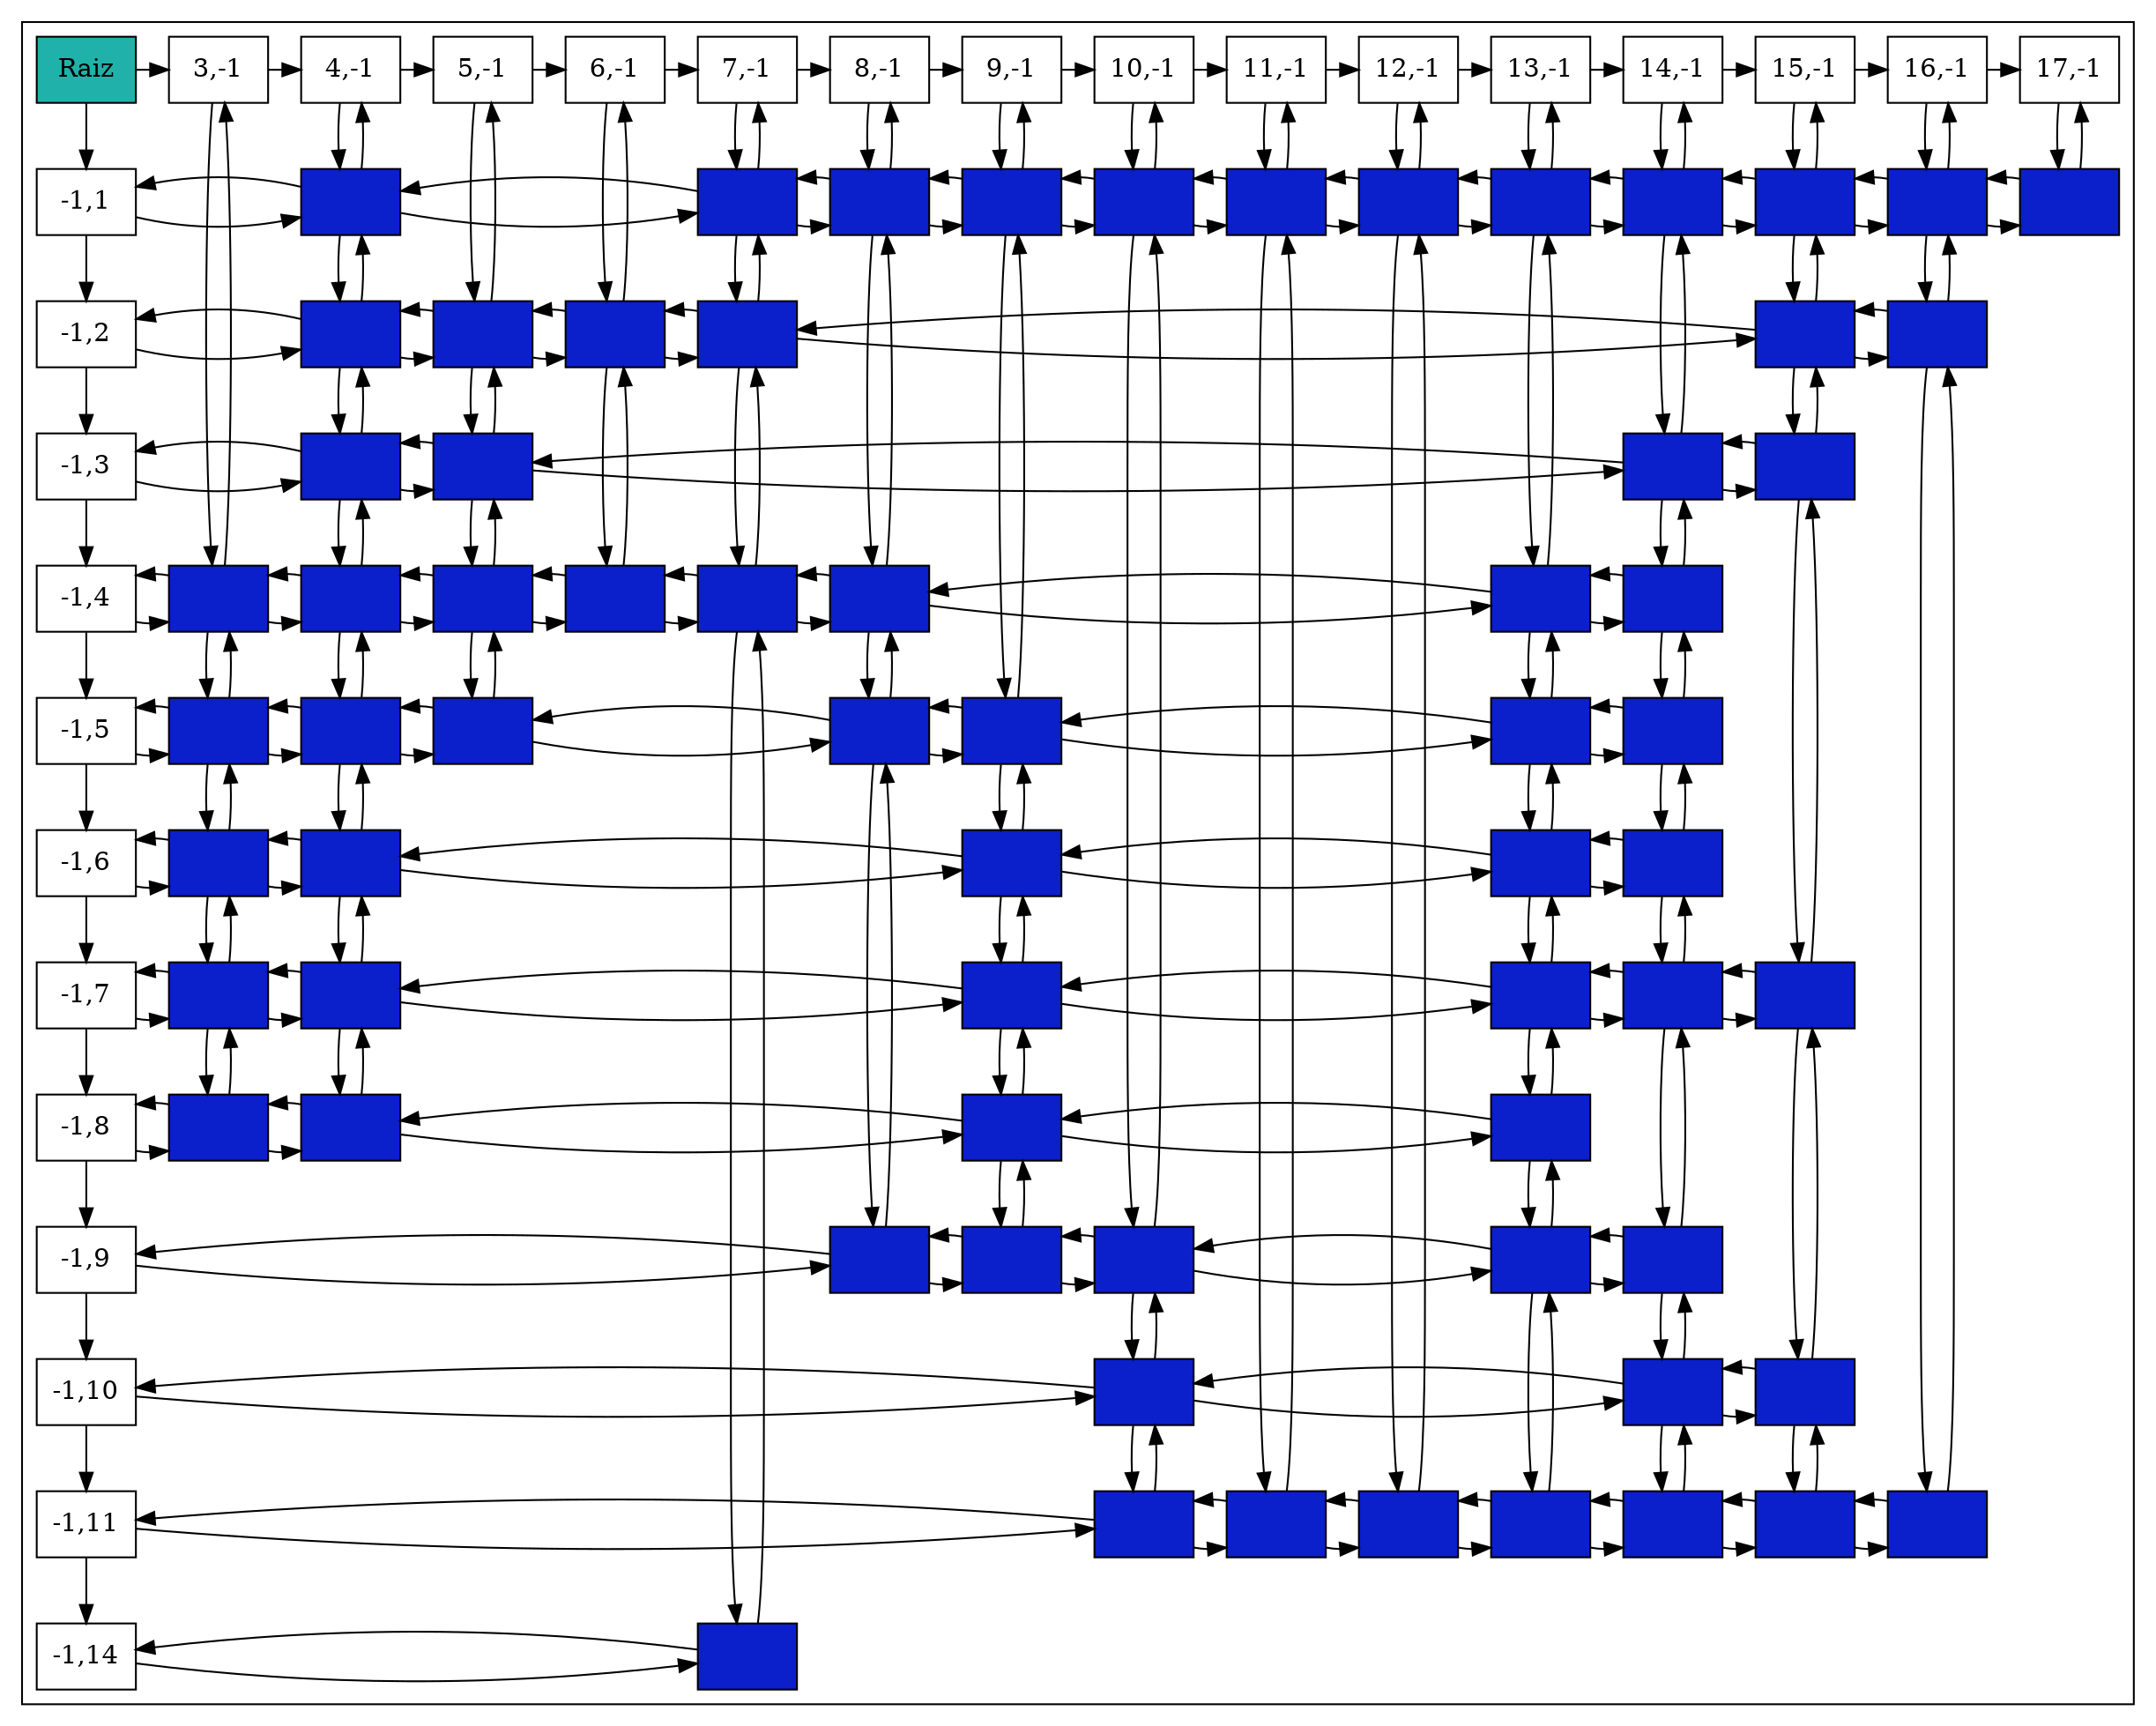 digraph G {
node[shape=box style=filled];
subgraph cluster_0{
NodoRaiz[label="Raiz" fillcolor=lightseagreen]
Nodo6445899[fillcolor=white label="-1,1" group=1];
Nodo518194345[fillcolor=white label="-1,2" group=1];
Nodo910776535[fillcolor=white label="-1,3" group=1];
Nodo852422993[fillcolor=white label="-1,4" group=1];
Nodo551836736[fillcolor=white label="-1,5" group=1];
Nodo639947449[fillcolor=white label="-1,6" group=1];
Nodo1515698506[fillcolor=white label="-1,7" group=1];
Nodo534159144[fillcolor=white label="-1,8" group=1];
Nodo500352718[fillcolor=white label="-1,9" group=1];
Nodo493055703[fillcolor=white label="-1,10" group=1];
Nodo2056853976[fillcolor=white label="-1,11" group=1];
Nodo1360914044[fillcolor=white label="-1,14" group=1];
Nodo1517465127[fillcolor=white label="3,-1" group=5];
Nodo1549887080[fillcolor=white label="4,-1" group=6];
Nodo1854202853[fillcolor=white label="5,-1" group=7];
Nodo1351931471[fillcolor=white label="6,-1" group=8];
Nodo525883884[fillcolor=white label="7,-1" group=9];
Nodo1214066249[fillcolor=white label="8,-1" group=10];
Nodo17790828[fillcolor=white label="9,-1" group=11];
Nodo2002775980[fillcolor=white label="10,-1" group=12];
Nodo706043794[fillcolor=white label="11,-1" group=13];
Nodo194712575[fillcolor=white label="12,-1" group=14];
Nodo1909826039[fillcolor=white label="13,-1" group=15];
Nodo2046755566[fillcolor=white label="14,-1" group=16];
Nodo2039884684[fillcolor=white label="15,-1" group=17];
Nodo717347754[fillcolor=white label="16,-1" group=18];
Nodo1992756508[fillcolor=white label="17,-1" group=19];
Nodo6445899->Nodo518194345;
Nodo518194345->Nodo910776535;
Nodo910776535->Nodo852422993;
Nodo852422993->Nodo551836736;
Nodo551836736->Nodo639947449;
Nodo639947449->Nodo1515698506;
Nodo1515698506->Nodo534159144;
Nodo534159144->Nodo500352718;
Nodo500352718->Nodo493055703;
Nodo493055703->Nodo2056853976;
Nodo2056853976->Nodo1360914044;
Nodo1517465127->Nodo1549887080
Nodo1549887080->Nodo1854202853
Nodo1854202853->Nodo1351931471
Nodo1351931471->Nodo525883884
Nodo525883884->Nodo1214066249
Nodo1214066249->Nodo17790828
Nodo17790828->Nodo2002775980
Nodo2002775980->Nodo706043794
Nodo706043794->Nodo194712575
Nodo194712575->Nodo1909826039
Nodo1909826039->Nodo2046755566
Nodo2046755566->Nodo2039884684
Nodo2039884684->Nodo717347754
Nodo717347754->Nodo1992756508
NodoRaiz->Nodo6445899;
NodoRaiz->Nodo1517465127;
{rank=same;NodoRaiz;Nodo1517465127;Nodo1549887080;Nodo1854202853;Nodo1351931471;Nodo525883884;Nodo1214066249;Nodo17790828;Nodo2002775980;Nodo706043794;Nodo194712575;Nodo1909826039;Nodo2046755566;Nodo2039884684;Nodo717347754;Nodo1992756508}
Nodo1059849834[label="" fillcolor="#0B1FCB"group=6];
Nodo1452470402[label="" fillcolor="#0B1FCB"group=9];
Nodo156410732[label="" fillcolor="#0B1FCB"group=10];
Nodo911013150[label="" fillcolor="#0B1FCB"group=11];
Nodo1308295253[label="" fillcolor="#0B1FCB"group=12];
Nodo212664200[label="" fillcolor="#0B1FCB"group=13];
Nodo276395186[label="" fillcolor="#0B1FCB"group=14];
Nodo1095534502[label="" fillcolor="#0B1FCB"group=15];
Nodo1411440242[label="" fillcolor="#0B1FCB"group=16];
Nodo1058745281[label="" fillcolor="#0B1FCB"group=17];
Nodo1687946356[label="" fillcolor="#0B1FCB"group=18];
Nodo1103683318[label="" fillcolor="#0B1FCB"group=19];
Nodo331963379[label="" fillcolor="#0B1FCB"group=6];
Nodo462718638[label="" fillcolor="#0B1FCB"group=7];
Nodo1433782061[label="" fillcolor="#0B1FCB"group=8];
Nodo1978285928[label="" fillcolor="#0B1FCB"group=9];
Nodo1106692610[label="" fillcolor="#0B1FCB"group=17];
Nodo1678221639[label="" fillcolor="#0B1FCB"group=18];
Nodo809906324[label="" fillcolor="#0B1FCB"group=6];
Nodo255682874[label="" fillcolor="#0B1FCB"group=7];
Nodo1415410493[label="" fillcolor="#0B1FCB"group=16];
Nodo553372149[label="" fillcolor="#0B1FCB"group=17];
Nodo2007931224[label="" fillcolor="#0B1FCB"group=5];
Nodo1556048093[label="" fillcolor="#0B1FCB"group=6];
Nodo966560435[label="" fillcolor="#0B1FCB"group=7];
Nodo2020344837[label="" fillcolor="#0B1FCB"group=8];
Nodo557359062[label="" fillcolor="#0B1FCB"group=9];
Nodo1901144581[label="" fillcolor="#0B1FCB"group=10];
Nodo1318277339[label="" fillcolor="#0B1FCB"group=15];
Nodo1205225492[label="" fillcolor="#0B1FCB"group=16];
Nodo2088538870[label="" fillcolor="#0B1FCB"group=5];
Nodo568874712[label="" fillcolor="#0B1FCB"group=6];
Nodo1418411033[label="" fillcolor="#0B1FCB"group=7];
Nodo1064983[label="" fillcolor="#0B1FCB"group=10];
Nodo1995011511[label="" fillcolor="#0B1FCB"group=11];
Nodo1672317019[label="" fillcolor="#0B1FCB"group=15];
Nodo1858800579[label="" fillcolor="#0B1FCB"group=16];
Nodo1786433975[label="" fillcolor="#0B1FCB"group=5];
Nodo1760044055[label="" fillcolor="#0B1FCB"group=6];
Nodo1370164256[label="" fillcolor="#0B1FCB"group=11];
Nodo1835047115[label="" fillcolor="#0B1FCB"group=15];
Nodo1149354476[label="" fillcolor="#0B1FCB"group=16];
Nodo1729785827[label="" fillcolor="#0B1FCB"group=5];
Nodo1859761452[label="" fillcolor="#0B1FCB"group=6];
Nodo118935292[label="" fillcolor="#0B1FCB"group=11];
Nodo1305669971[label="" fillcolor="#0B1FCB"group=15];
Nodo2038692477[label="" fillcolor="#0B1FCB"group=16];
Nodo1529012431[label="" fillcolor="#0B1FCB"group=17];
Nodo1523597492[label="" fillcolor="#0B1FCB"group=5];
Nodo1803555900[label="" fillcolor="#0B1FCB"group=6];
Nodo830617718[label="" fillcolor="#0B1FCB"group=11];
Nodo1463053353[label="" fillcolor="#0B1FCB"group=15];
Nodo1737004545[label="" fillcolor="#0B1FCB"group=10];
Nodo1150440148[label="" fillcolor="#0B1FCB"group=11];
Nodo799456858[label="" fillcolor="#0B1FCB"group=12];
Nodo808659787[label="" fillcolor="#0B1FCB"group=15];
Nodo263803803[label="" fillcolor="#0B1FCB"group=16];
Nodo1976800093[label="" fillcolor="#0B1FCB"group=12];
Nodo1530364798[label="" fillcolor="#0B1FCB"group=16];
Nodo1685292964[label="" fillcolor="#0B1FCB"group=17];
Nodo1920434720[label="" fillcolor="#0B1FCB"group=12];
Nodo194233785[label="" fillcolor="#0B1FCB"group=13];
Nodo1936381900[label="" fillcolor="#0B1FCB"group=14];
Nodo233141476[label="" fillcolor="#0B1FCB"group=15];
Nodo467119688[label="" fillcolor="#0B1FCB"group=16];
Nodo1035189122[label="" fillcolor="#0B1FCB"group=17];
Nodo1156251753[label="" fillcolor="#0B1FCB"group=18];
Nodo417565407[label="" fillcolor="#0B1FCB"group=9];
{rank=same}
Nodo6445899->Nodo1059849834;
Nodo6445899->Nodo1059849834[dir=back];
Nodo1059849834->Nodo1452470402;
Nodo1059849834->Nodo1452470402[dir=back];
Nodo1452470402->Nodo156410732;
Nodo1452470402->Nodo156410732[dir=back];
Nodo156410732->Nodo911013150;
Nodo156410732->Nodo911013150[dir=back];
Nodo911013150->Nodo1308295253;
Nodo911013150->Nodo1308295253[dir=back];
Nodo1308295253->Nodo212664200;
Nodo1308295253->Nodo212664200[dir=back];
Nodo212664200->Nodo276395186;
Nodo212664200->Nodo276395186[dir=back];
Nodo276395186->Nodo1095534502;
Nodo276395186->Nodo1095534502[dir=back];
Nodo1095534502->Nodo1411440242;
Nodo1095534502->Nodo1411440242[dir=back];
Nodo1411440242->Nodo1058745281;
Nodo1411440242->Nodo1058745281[dir=back];
Nodo1058745281->Nodo1687946356;
Nodo1058745281->Nodo1687946356[dir=back];
Nodo1687946356->Nodo1103683318;
Nodo1687946356->Nodo1103683318[dir=back];
{rank=same;Nodo6445899;Nodo1059849834;Nodo1452470402;Nodo156410732;Nodo911013150;Nodo1308295253;Nodo212664200;Nodo276395186;Nodo1095534502;Nodo1411440242;Nodo1058745281;Nodo1687946356;Nodo1103683318}
Nodo518194345->Nodo331963379;
Nodo518194345->Nodo331963379[dir=back];
Nodo331963379->Nodo462718638;
Nodo331963379->Nodo462718638[dir=back];
Nodo462718638->Nodo1433782061;
Nodo462718638->Nodo1433782061[dir=back];
Nodo1433782061->Nodo1978285928;
Nodo1433782061->Nodo1978285928[dir=back];
Nodo1978285928->Nodo1106692610;
Nodo1978285928->Nodo1106692610[dir=back];
Nodo1106692610->Nodo1678221639;
Nodo1106692610->Nodo1678221639[dir=back];
{rank=same;Nodo518194345;Nodo331963379;Nodo462718638;Nodo1433782061;Nodo1978285928;Nodo1106692610;Nodo1678221639}
Nodo910776535->Nodo809906324;
Nodo910776535->Nodo809906324[dir=back];
Nodo809906324->Nodo255682874;
Nodo809906324->Nodo255682874[dir=back];
Nodo255682874->Nodo1415410493;
Nodo255682874->Nodo1415410493[dir=back];
Nodo1415410493->Nodo553372149;
Nodo1415410493->Nodo553372149[dir=back];
{rank=same;Nodo910776535;Nodo809906324;Nodo255682874;Nodo1415410493;Nodo553372149}
Nodo852422993->Nodo2007931224;
Nodo852422993->Nodo2007931224[dir=back];
Nodo2007931224->Nodo1556048093;
Nodo2007931224->Nodo1556048093[dir=back];
Nodo1556048093->Nodo966560435;
Nodo1556048093->Nodo966560435[dir=back];
Nodo966560435->Nodo2020344837;
Nodo966560435->Nodo2020344837[dir=back];
Nodo2020344837->Nodo557359062;
Nodo2020344837->Nodo557359062[dir=back];
Nodo557359062->Nodo1901144581;
Nodo557359062->Nodo1901144581[dir=back];
Nodo1901144581->Nodo1318277339;
Nodo1901144581->Nodo1318277339[dir=back];
Nodo1318277339->Nodo1205225492;
Nodo1318277339->Nodo1205225492[dir=back];
{rank=same;Nodo852422993;Nodo2007931224;Nodo1556048093;Nodo966560435;Nodo2020344837;Nodo557359062;Nodo1901144581;Nodo1318277339;Nodo1205225492}
Nodo551836736->Nodo2088538870;
Nodo551836736->Nodo2088538870[dir=back];
Nodo2088538870->Nodo568874712;
Nodo2088538870->Nodo568874712[dir=back];
Nodo568874712->Nodo1418411033;
Nodo568874712->Nodo1418411033[dir=back];
Nodo1418411033->Nodo1064983;
Nodo1418411033->Nodo1064983[dir=back];
Nodo1064983->Nodo1995011511;
Nodo1064983->Nodo1995011511[dir=back];
Nodo1995011511->Nodo1672317019;
Nodo1995011511->Nodo1672317019[dir=back];
Nodo1672317019->Nodo1858800579;
Nodo1672317019->Nodo1858800579[dir=back];
{rank=same;Nodo551836736;Nodo2088538870;Nodo568874712;Nodo1418411033;Nodo1064983;Nodo1995011511;Nodo1672317019;Nodo1858800579}
Nodo639947449->Nodo1786433975;
Nodo639947449->Nodo1786433975[dir=back];
Nodo1786433975->Nodo1760044055;
Nodo1786433975->Nodo1760044055[dir=back];
Nodo1760044055->Nodo1370164256;
Nodo1760044055->Nodo1370164256[dir=back];
Nodo1370164256->Nodo1835047115;
Nodo1370164256->Nodo1835047115[dir=back];
Nodo1835047115->Nodo1149354476;
Nodo1835047115->Nodo1149354476[dir=back];
{rank=same;Nodo639947449;Nodo1786433975;Nodo1760044055;Nodo1370164256;Nodo1835047115;Nodo1149354476}
Nodo1515698506->Nodo1729785827;
Nodo1515698506->Nodo1729785827[dir=back];
Nodo1729785827->Nodo1859761452;
Nodo1729785827->Nodo1859761452[dir=back];
Nodo1859761452->Nodo118935292;
Nodo1859761452->Nodo118935292[dir=back];
Nodo118935292->Nodo1305669971;
Nodo118935292->Nodo1305669971[dir=back];
Nodo1305669971->Nodo2038692477;
Nodo1305669971->Nodo2038692477[dir=back];
Nodo2038692477->Nodo1529012431;
Nodo2038692477->Nodo1529012431[dir=back];
{rank=same;Nodo1515698506;Nodo1729785827;Nodo1859761452;Nodo118935292;Nodo1305669971;Nodo2038692477;Nodo1529012431}
Nodo534159144->Nodo1523597492;
Nodo534159144->Nodo1523597492[dir=back];
Nodo1523597492->Nodo1803555900;
Nodo1523597492->Nodo1803555900[dir=back];
Nodo1803555900->Nodo830617718;
Nodo1803555900->Nodo830617718[dir=back];
Nodo830617718->Nodo1463053353;
Nodo830617718->Nodo1463053353[dir=back];
{rank=same;Nodo534159144;Nodo1523597492;Nodo1803555900;Nodo830617718;Nodo1463053353}
Nodo500352718->Nodo1737004545;
Nodo500352718->Nodo1737004545[dir=back];
Nodo1737004545->Nodo1150440148;
Nodo1737004545->Nodo1150440148[dir=back];
Nodo1150440148->Nodo799456858;
Nodo1150440148->Nodo799456858[dir=back];
Nodo799456858->Nodo808659787;
Nodo799456858->Nodo808659787[dir=back];
Nodo808659787->Nodo263803803;
Nodo808659787->Nodo263803803[dir=back];
{rank=same;Nodo500352718;Nodo1737004545;Nodo1150440148;Nodo799456858;Nodo808659787;Nodo263803803}
Nodo493055703->Nodo1976800093;
Nodo493055703->Nodo1976800093[dir=back];
Nodo1976800093->Nodo1530364798;
Nodo1976800093->Nodo1530364798[dir=back];
Nodo1530364798->Nodo1685292964;
Nodo1530364798->Nodo1685292964[dir=back];
{rank=same;Nodo493055703;Nodo1976800093;Nodo1530364798;Nodo1685292964}
Nodo2056853976->Nodo1920434720;
Nodo2056853976->Nodo1920434720[dir=back];
Nodo1920434720->Nodo194233785;
Nodo1920434720->Nodo194233785[dir=back];
Nodo194233785->Nodo1936381900;
Nodo194233785->Nodo1936381900[dir=back];
Nodo1936381900->Nodo233141476;
Nodo1936381900->Nodo233141476[dir=back];
Nodo233141476->Nodo467119688;
Nodo233141476->Nodo467119688[dir=back];
Nodo467119688->Nodo1035189122;
Nodo467119688->Nodo1035189122[dir=back];
Nodo1035189122->Nodo1156251753;
Nodo1035189122->Nodo1156251753[dir=back];
{rank=same;Nodo2056853976;Nodo1920434720;Nodo194233785;Nodo1936381900;Nodo233141476;Nodo467119688;Nodo1035189122;Nodo1156251753}
Nodo1360914044->Nodo417565407;
Nodo1360914044->Nodo417565407[dir=back];
{rank=same;Nodo1360914044;Nodo417565407}
Nodo1517465127->Nodo2007931224;
Nodo1517465127->Nodo2007931224[dir=back];
Nodo1549887080->Nodo1059849834;
Nodo1549887080->Nodo1059849834[dir=back];
Nodo1854202853->Nodo462718638;
Nodo1854202853->Nodo462718638[dir=back];
Nodo1351931471->Nodo1433782061;
Nodo1351931471->Nodo1433782061[dir=back];
Nodo525883884->Nodo1452470402;
Nodo525883884->Nodo1452470402[dir=back];
Nodo1214066249->Nodo156410732;
Nodo1214066249->Nodo156410732[dir=back];
Nodo17790828->Nodo911013150;
Nodo17790828->Nodo911013150[dir=back];
Nodo2002775980->Nodo1308295253;
Nodo2002775980->Nodo1308295253[dir=back];
Nodo706043794->Nodo212664200;
Nodo706043794->Nodo212664200[dir=back];
Nodo194712575->Nodo276395186;
Nodo194712575->Nodo276395186[dir=back];
Nodo1909826039->Nodo1095534502;
Nodo1909826039->Nodo1095534502[dir=back];
Nodo2046755566->Nodo1411440242;
Nodo2046755566->Nodo1411440242[dir=back];
Nodo2039884684->Nodo1058745281;
Nodo2039884684->Nodo1058745281[dir=back];
Nodo717347754->Nodo1687946356;
Nodo717347754->Nodo1687946356[dir=back];
Nodo1992756508->Nodo1103683318;
Nodo1992756508->Nodo1103683318[dir=back];
Nodo1059849834->Nodo331963379;
Nodo1059849834->Nodo331963379[dir=back];
Nodo1452470402->Nodo1978285928;
Nodo1452470402->Nodo1978285928[dir=back];
Nodo156410732->Nodo1901144581;
Nodo156410732->Nodo1901144581[dir=back];
Nodo911013150->Nodo1995011511;
Nodo911013150->Nodo1995011511[dir=back];
Nodo1308295253->Nodo799456858;
Nodo1308295253->Nodo799456858[dir=back];
Nodo212664200->Nodo194233785;
Nodo212664200->Nodo194233785[dir=back];
Nodo276395186->Nodo1936381900;
Nodo276395186->Nodo1936381900[dir=back];
Nodo1095534502->Nodo1318277339;
Nodo1095534502->Nodo1318277339[dir=back];
Nodo1411440242->Nodo1415410493;
Nodo1411440242->Nodo1415410493[dir=back];
Nodo1058745281->Nodo1106692610;
Nodo1058745281->Nodo1106692610[dir=back];
Nodo1687946356->Nodo1678221639;
Nodo1687946356->Nodo1678221639[dir=back];
Nodo331963379->Nodo809906324;
Nodo331963379->Nodo809906324[dir=back];
Nodo462718638->Nodo255682874;
Nodo462718638->Nodo255682874[dir=back];
Nodo1433782061->Nodo2020344837;
Nodo1433782061->Nodo2020344837[dir=back];
Nodo1978285928->Nodo557359062;
Nodo1978285928->Nodo557359062[dir=back];
Nodo1106692610->Nodo553372149;
Nodo1106692610->Nodo553372149[dir=back];
Nodo1678221639->Nodo1156251753;
Nodo1678221639->Nodo1156251753[dir=back];
Nodo809906324->Nodo1556048093;
Nodo809906324->Nodo1556048093[dir=back];
Nodo255682874->Nodo966560435;
Nodo255682874->Nodo966560435[dir=back];
Nodo1415410493->Nodo1205225492;
Nodo1415410493->Nodo1205225492[dir=back];
Nodo553372149->Nodo1529012431;
Nodo553372149->Nodo1529012431[dir=back];
Nodo2007931224->Nodo2088538870;
Nodo2007931224->Nodo2088538870[dir=back];
Nodo1556048093->Nodo568874712;
Nodo1556048093->Nodo568874712[dir=back];
Nodo966560435->Nodo1418411033;
Nodo966560435->Nodo1418411033[dir=back];
Nodo557359062->Nodo417565407;
Nodo557359062->Nodo417565407[dir=back];
Nodo1901144581->Nodo1064983;
Nodo1901144581->Nodo1064983[dir=back];
Nodo1318277339->Nodo1672317019;
Nodo1318277339->Nodo1672317019[dir=back];
Nodo1205225492->Nodo1858800579;
Nodo1205225492->Nodo1858800579[dir=back];
Nodo2088538870->Nodo1786433975;
Nodo2088538870->Nodo1786433975[dir=back];
Nodo568874712->Nodo1760044055;
Nodo568874712->Nodo1760044055[dir=back];
Nodo1064983->Nodo1737004545;
Nodo1064983->Nodo1737004545[dir=back];
Nodo1995011511->Nodo1370164256;
Nodo1995011511->Nodo1370164256[dir=back];
Nodo1672317019->Nodo1835047115;
Nodo1672317019->Nodo1835047115[dir=back];
Nodo1858800579->Nodo1149354476;
Nodo1858800579->Nodo1149354476[dir=back];
Nodo1786433975->Nodo1729785827;
Nodo1786433975->Nodo1729785827[dir=back];
Nodo1760044055->Nodo1859761452;
Nodo1760044055->Nodo1859761452[dir=back];
Nodo1370164256->Nodo118935292;
Nodo1370164256->Nodo118935292[dir=back];
Nodo1835047115->Nodo1305669971;
Nodo1835047115->Nodo1305669971[dir=back];
Nodo1149354476->Nodo2038692477;
Nodo1149354476->Nodo2038692477[dir=back];
Nodo1729785827->Nodo1523597492;
Nodo1729785827->Nodo1523597492[dir=back];
Nodo1859761452->Nodo1803555900;
Nodo1859761452->Nodo1803555900[dir=back];
Nodo118935292->Nodo830617718;
Nodo118935292->Nodo830617718[dir=back];
Nodo1305669971->Nodo1463053353;
Nodo1305669971->Nodo1463053353[dir=back];
Nodo2038692477->Nodo263803803;
Nodo2038692477->Nodo263803803[dir=back];
Nodo1529012431->Nodo1685292964;
Nodo1529012431->Nodo1685292964[dir=back];
Nodo830617718->Nodo1150440148;
Nodo830617718->Nodo1150440148[dir=back];
Nodo1463053353->Nodo808659787;
Nodo1463053353->Nodo808659787[dir=back];
Nodo799456858->Nodo1976800093;
Nodo799456858->Nodo1976800093[dir=back];
Nodo808659787->Nodo233141476;
Nodo808659787->Nodo233141476[dir=back];
Nodo263803803->Nodo1530364798;
Nodo263803803->Nodo1530364798[dir=back];
Nodo1976800093->Nodo1920434720;
Nodo1976800093->Nodo1920434720[dir=back];
Nodo1530364798->Nodo467119688;
Nodo1530364798->Nodo467119688[dir=back];
Nodo1685292964->Nodo1035189122;
Nodo1685292964->Nodo1035189122[dir=back];
}
}
